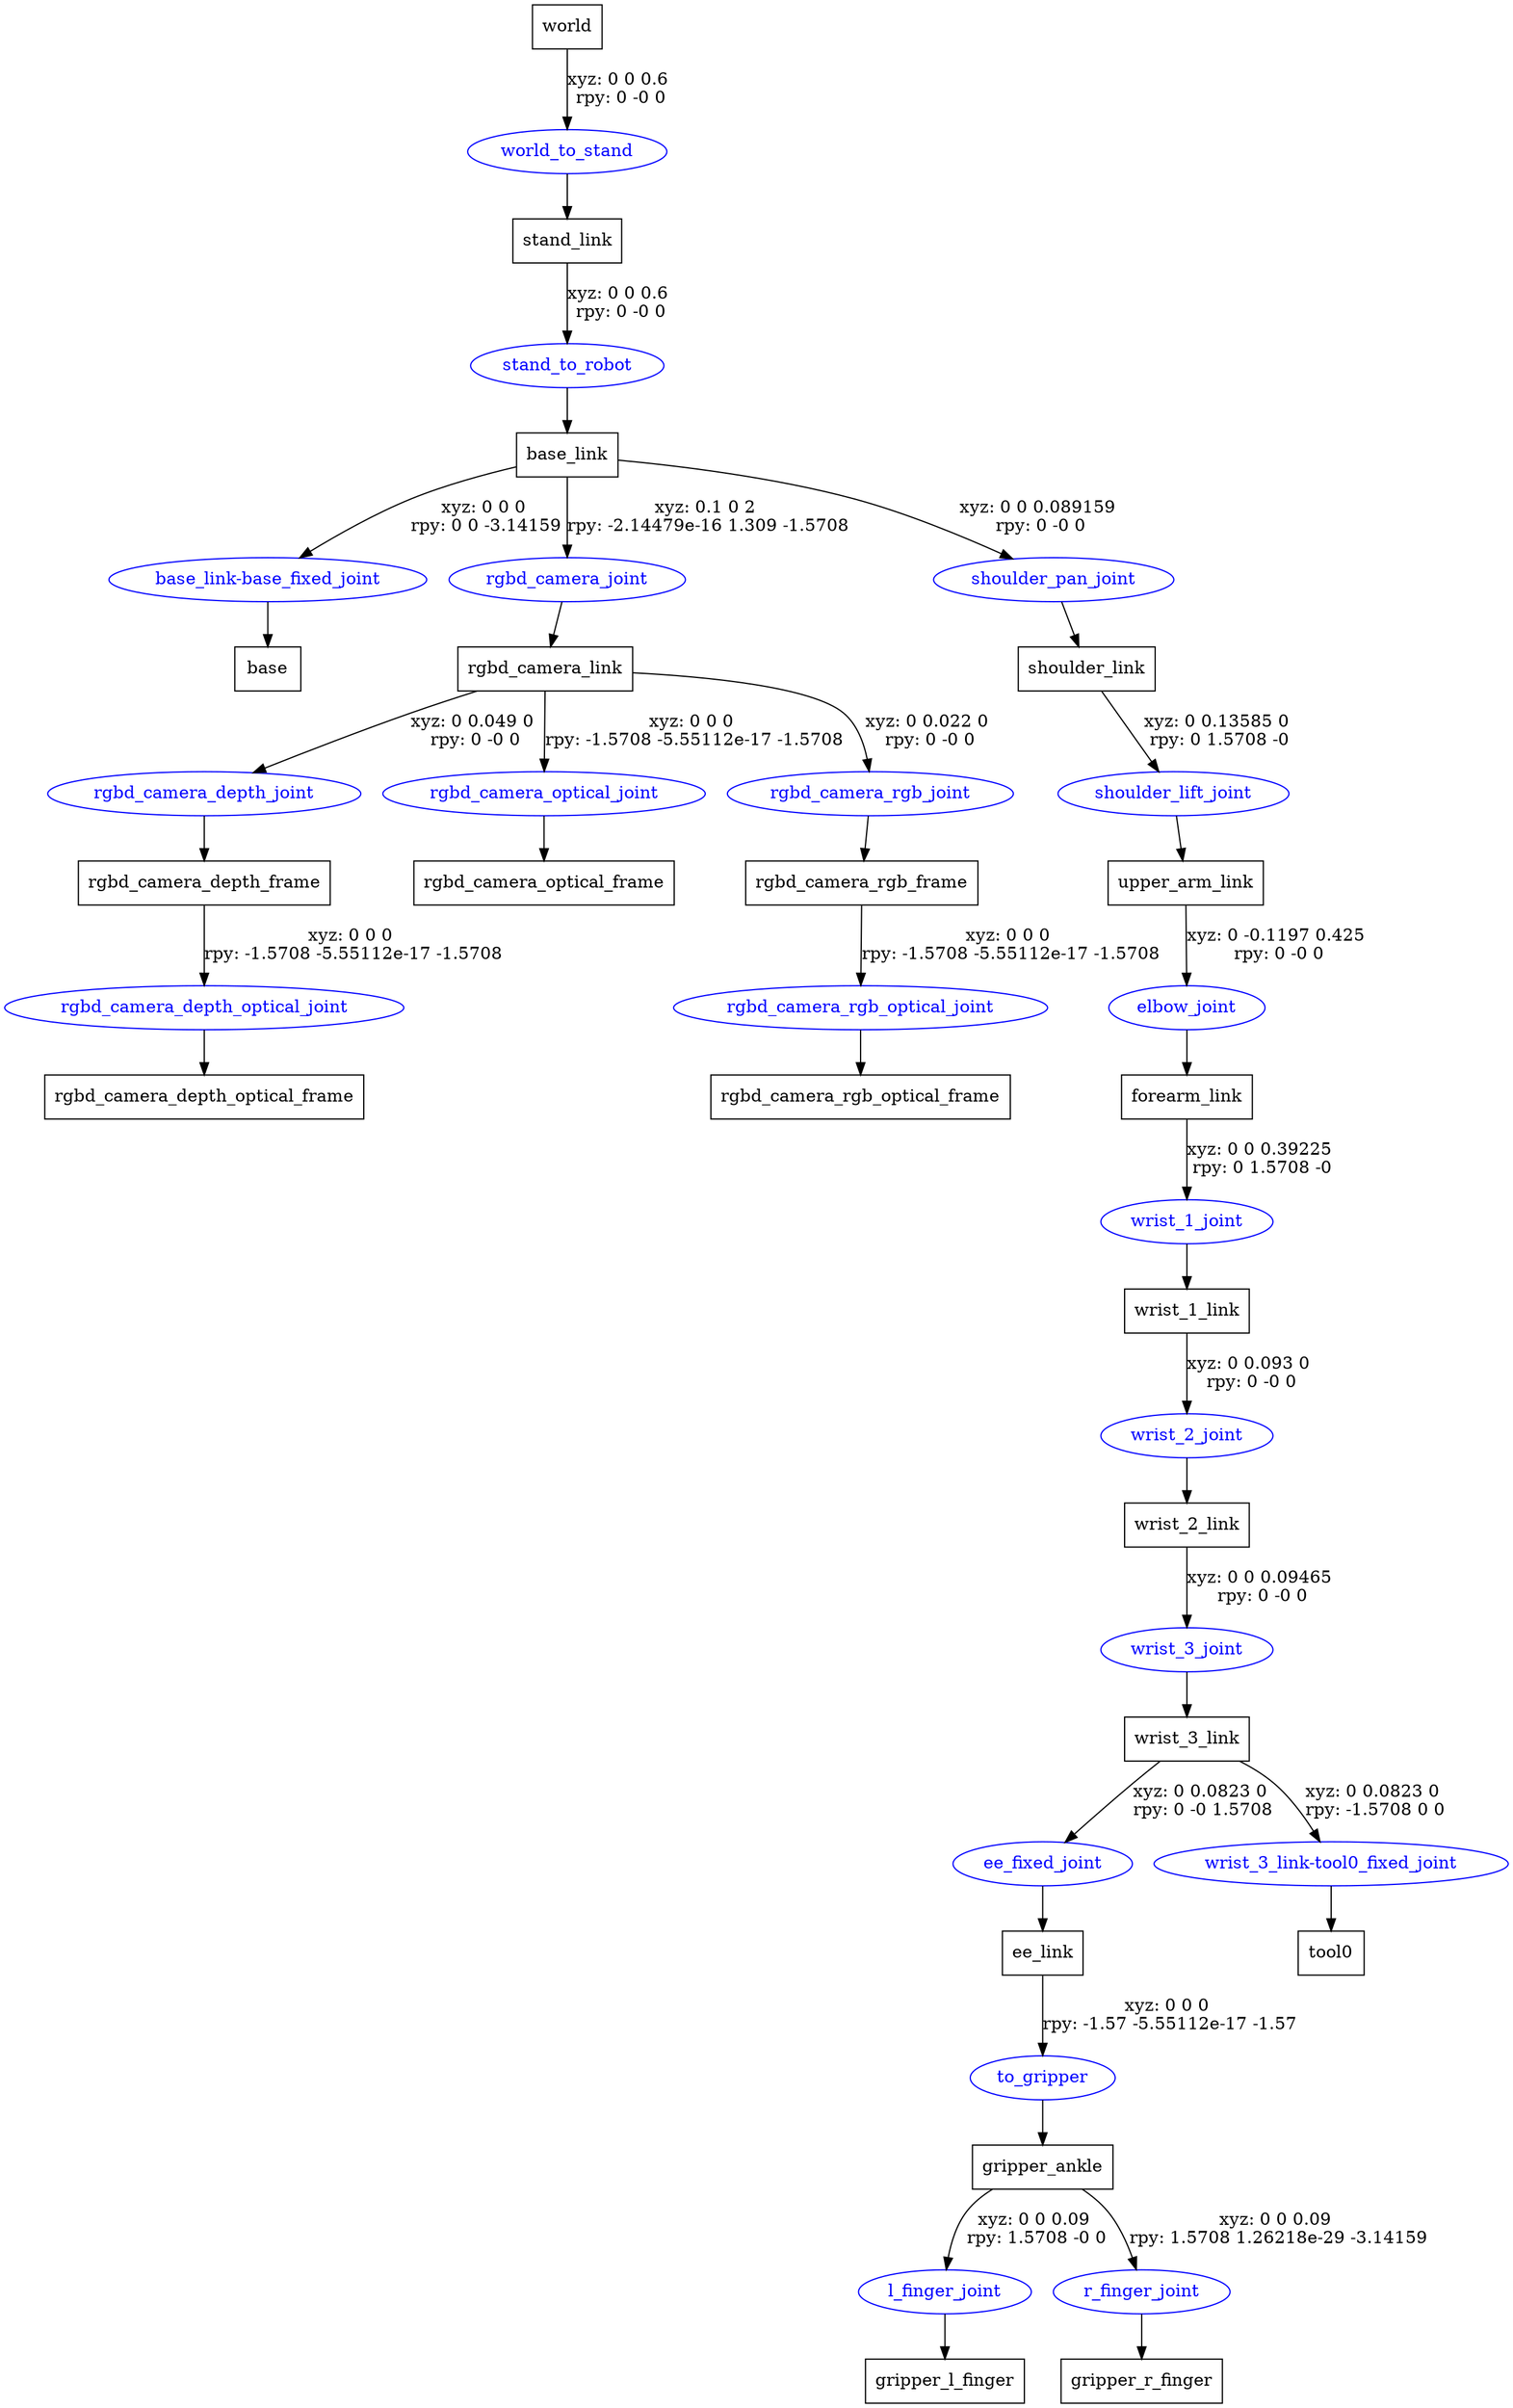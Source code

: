 digraph G {
node [shape=box];
"world" [label="world"];
"stand_link" [label="stand_link"];
"base_link" [label="base_link"];
"base" [label="base"];
"rgbd_camera_link" [label="rgbd_camera_link"];
"rgbd_camera_depth_frame" [label="rgbd_camera_depth_frame"];
"rgbd_camera_depth_optical_frame" [label="rgbd_camera_depth_optical_frame"];
"rgbd_camera_optical_frame" [label="rgbd_camera_optical_frame"];
"rgbd_camera_rgb_frame" [label="rgbd_camera_rgb_frame"];
"rgbd_camera_rgb_optical_frame" [label="rgbd_camera_rgb_optical_frame"];
"shoulder_link" [label="shoulder_link"];
"upper_arm_link" [label="upper_arm_link"];
"forearm_link" [label="forearm_link"];
"wrist_1_link" [label="wrist_1_link"];
"wrist_2_link" [label="wrist_2_link"];
"wrist_3_link" [label="wrist_3_link"];
"ee_link" [label="ee_link"];
"gripper_ankle" [label="gripper_ankle"];
"gripper_l_finger" [label="gripper_l_finger"];
"gripper_r_finger" [label="gripper_r_finger"];
"tool0" [label="tool0"];
node [shape=ellipse, color=blue, fontcolor=blue];
"world" -> "world_to_stand" [label="xyz: 0 0 0.6 \nrpy: 0 -0 0"]
"world_to_stand" -> "stand_link"
"stand_link" -> "stand_to_robot" [label="xyz: 0 0 0.6 \nrpy: 0 -0 0"]
"stand_to_robot" -> "base_link"
"base_link" -> "base_link-base_fixed_joint" [label="xyz: 0 0 0 \nrpy: 0 0 -3.14159"]
"base_link-base_fixed_joint" -> "base"
"base_link" -> "rgbd_camera_joint" [label="xyz: 0.1 0 2 \nrpy: -2.14479e-16 1.309 -1.5708"]
"rgbd_camera_joint" -> "rgbd_camera_link"
"rgbd_camera_link" -> "rgbd_camera_depth_joint" [label="xyz: 0 0.049 0 \nrpy: 0 -0 0"]
"rgbd_camera_depth_joint" -> "rgbd_camera_depth_frame"
"rgbd_camera_depth_frame" -> "rgbd_camera_depth_optical_joint" [label="xyz: 0 0 0 \nrpy: -1.5708 -5.55112e-17 -1.5708"]
"rgbd_camera_depth_optical_joint" -> "rgbd_camera_depth_optical_frame"
"rgbd_camera_link" -> "rgbd_camera_optical_joint" [label="xyz: 0 0 0 \nrpy: -1.5708 -5.55112e-17 -1.5708"]
"rgbd_camera_optical_joint" -> "rgbd_camera_optical_frame"
"rgbd_camera_link" -> "rgbd_camera_rgb_joint" [label="xyz: 0 0.022 0 \nrpy: 0 -0 0"]
"rgbd_camera_rgb_joint" -> "rgbd_camera_rgb_frame"
"rgbd_camera_rgb_frame" -> "rgbd_camera_rgb_optical_joint" [label="xyz: 0 0 0 \nrpy: -1.5708 -5.55112e-17 -1.5708"]
"rgbd_camera_rgb_optical_joint" -> "rgbd_camera_rgb_optical_frame"
"base_link" -> "shoulder_pan_joint" [label="xyz: 0 0 0.089159 \nrpy: 0 -0 0"]
"shoulder_pan_joint" -> "shoulder_link"
"shoulder_link" -> "shoulder_lift_joint" [label="xyz: 0 0.13585 0 \nrpy: 0 1.5708 -0"]
"shoulder_lift_joint" -> "upper_arm_link"
"upper_arm_link" -> "elbow_joint" [label="xyz: 0 -0.1197 0.425 \nrpy: 0 -0 0"]
"elbow_joint" -> "forearm_link"
"forearm_link" -> "wrist_1_joint" [label="xyz: 0 0 0.39225 \nrpy: 0 1.5708 -0"]
"wrist_1_joint" -> "wrist_1_link"
"wrist_1_link" -> "wrist_2_joint" [label="xyz: 0 0.093 0 \nrpy: 0 -0 0"]
"wrist_2_joint" -> "wrist_2_link"
"wrist_2_link" -> "wrist_3_joint" [label="xyz: 0 0 0.09465 \nrpy: 0 -0 0"]
"wrist_3_joint" -> "wrist_3_link"
"wrist_3_link" -> "ee_fixed_joint" [label="xyz: 0 0.0823 0 \nrpy: 0 -0 1.5708"]
"ee_fixed_joint" -> "ee_link"
"ee_link" -> "to_gripper" [label="xyz: 0 0 0 \nrpy: -1.57 -5.55112e-17 -1.57"]
"to_gripper" -> "gripper_ankle"
"gripper_ankle" -> "l_finger_joint" [label="xyz: 0 0 0.09 \nrpy: 1.5708 -0 0"]
"l_finger_joint" -> "gripper_l_finger"
"gripper_ankle" -> "r_finger_joint" [label="xyz: 0 0 0.09 \nrpy: 1.5708 1.26218e-29 -3.14159"]
"r_finger_joint" -> "gripper_r_finger"
"wrist_3_link" -> "wrist_3_link-tool0_fixed_joint" [label="xyz: 0 0.0823 0 \nrpy: -1.5708 0 0"]
"wrist_3_link-tool0_fixed_joint" -> "tool0"
}
